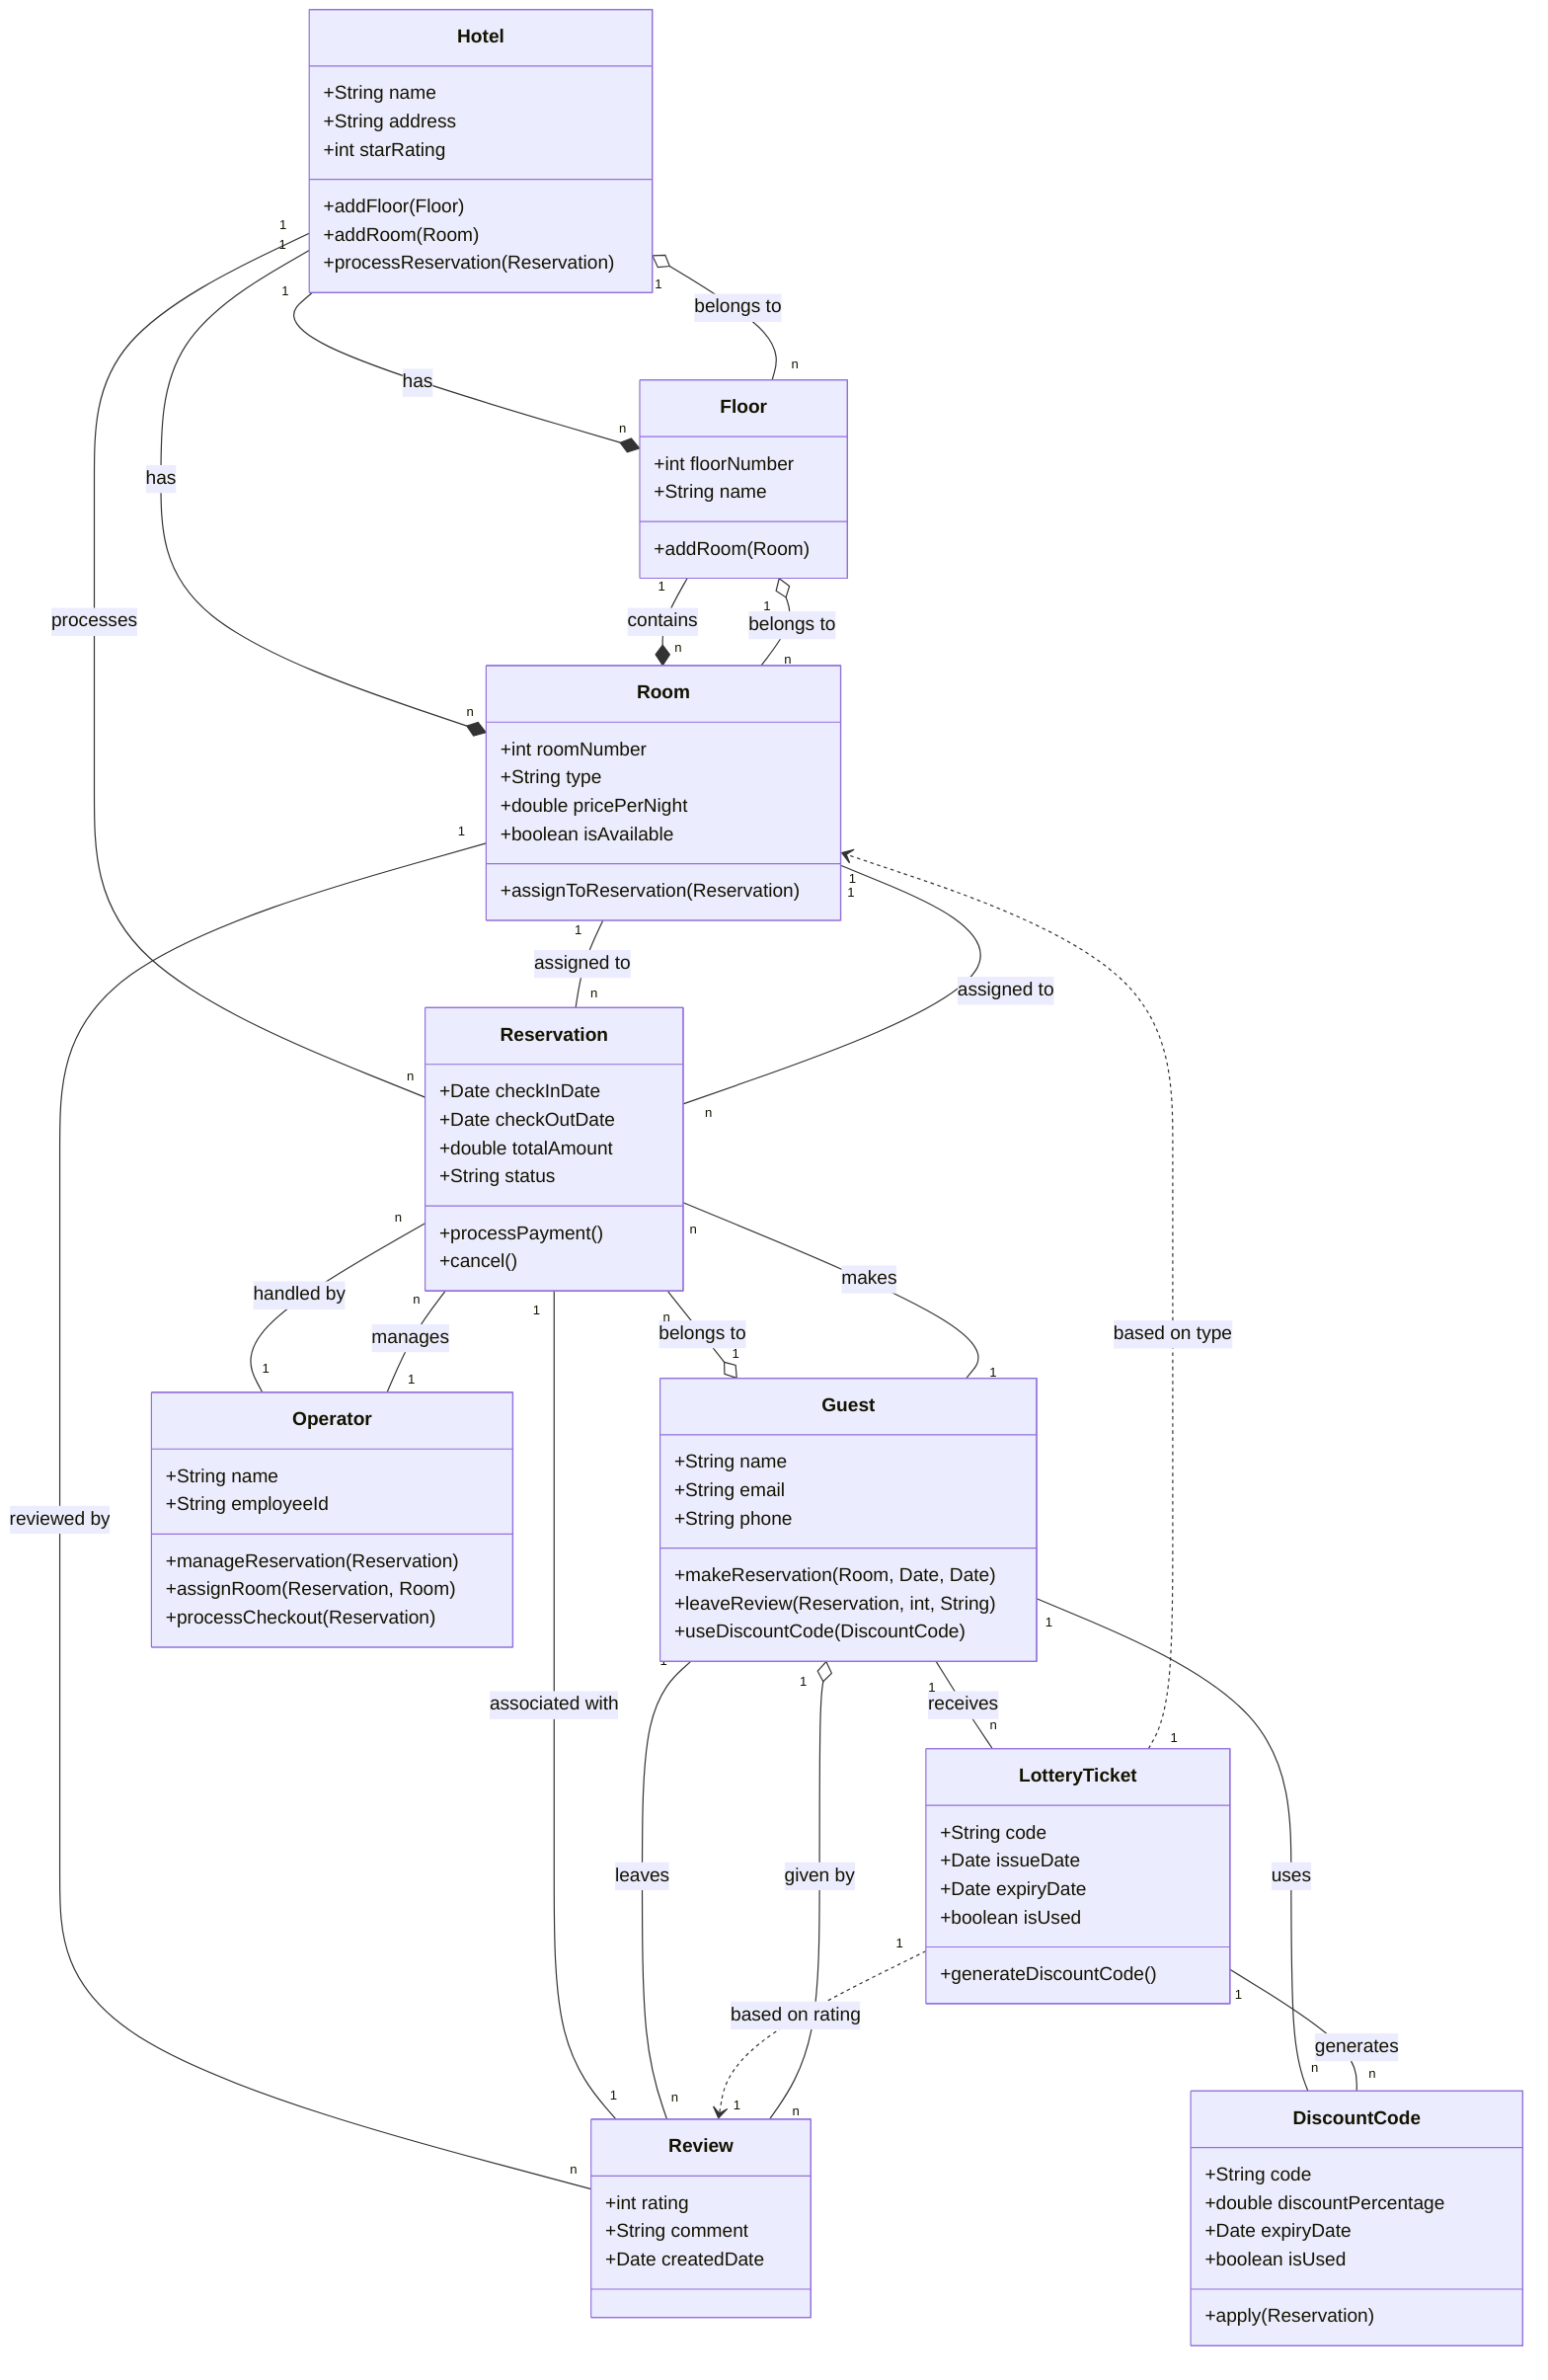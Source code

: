 classDiagram
    class Hotel {
        +String name
        +String address
        +int starRating
        +addFloor(Floor)
        +addRoom(Room)
        +processReservation(Reservation)
    }

    class Floor {
        +int floorNumber
        +String name
        +addRoom(Room)
    }

    class Room {
        +int roomNumber
        +String type
        +double pricePerNight
        +boolean isAvailable
        +assignToReservation(Reservation)
    }

    class Reservation {
        +Date checkInDate
        +Date checkOutDate
        +double totalAmount
        +String status
        +processPayment()
        +cancel()
    }

    class Guest {
        +String name
        +String email
        +String phone
        +makeReservation(Room, Date, Date)
        +leaveReview(Reservation, int, String)
        +useDiscountCode(DiscountCode)
    }

    class Operator {
        +String name
        +String employeeId
        +manageReservation(Reservation)
        +assignRoom(Reservation, Room)
        +processCheckout(Reservation)
    }

    class Review {
        +int rating
        +String comment
        +Date createdDate
    }

    class LotteryTicket {
        +String code
        +Date issueDate
        +Date expiryDate
        +boolean isUsed
        +generateDiscountCode()
    }

    class DiscountCode {
        +String code
        +double discountPercentage
        +Date expiryDate
        +boolean isUsed
        +apply(Reservation)
    }

    Hotel "1" --* "n" Floor : has
    Hotel "1" --* "n" Room : has
    Hotel "1" -- "n" Reservation : processes

    Floor "1" --* "n" Room : contains
    Floor "n" --o "1" Hotel : belongs to

    Room "n" --o "1" Floor : belongs to
    Room "1" -- "n" Reservation : assigned to
    Room "1" -- "n" Review : reviewed by

    Reservation "n" --o "1" Guest : belongs to
    Reservation "n" -- "1" Room : assigned to
    Reservation "n" -- "1" Operator : handled by
    Reservation "1" -- "1" Review : associated with

    Guest "1" -- "n" Reservation : makes
    Guest "1" -- "n" Review : leaves
    Guest "1" -- "n" LotteryTicket : receives
    Guest "1" -- "n" DiscountCode : uses

    Operator "1" -- "n" Reservation : manages

    Review "n" --o "1" Guest : given by

    LotteryTicket "1" ..> "1" Review : based on rating
    LotteryTicket "1" ..> "1" Room : based on type
    LotteryTicket "1" -- "n" DiscountCode : generates